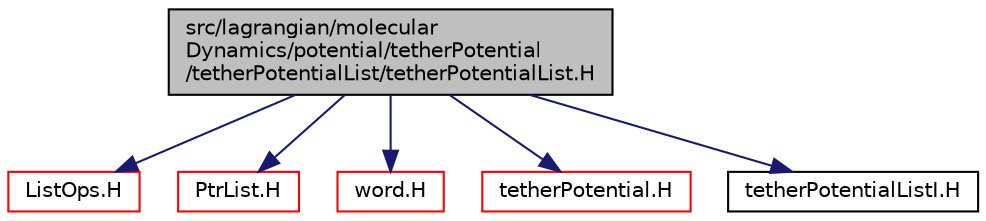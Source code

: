 digraph "src/lagrangian/molecularDynamics/potential/tetherPotential/tetherPotentialList/tetherPotentialList.H"
{
  bgcolor="transparent";
  edge [fontname="Helvetica",fontsize="10",labelfontname="Helvetica",labelfontsize="10"];
  node [fontname="Helvetica",fontsize="10",shape=record];
  Node1 [label="src/lagrangian/molecular\lDynamics/potential/tetherPotential\l/tetherPotentialList/tetherPotentialList.H",height=0.2,width=0.4,color="black", fillcolor="grey75", style="filled", fontcolor="black"];
  Node1 -> Node2 [color="midnightblue",fontsize="10",style="solid",fontname="Helvetica"];
  Node2 [label="ListOps.H",height=0.2,width=0.4,color="red",URL="$a07808.html",tooltip="Various functions to operate on Lists. "];
  Node1 -> Node3 [color="midnightblue",fontsize="10",style="solid",fontname="Helvetica"];
  Node3 [label="PtrList.H",height=0.2,width=0.4,color="red",URL="$a07818.html"];
  Node1 -> Node4 [color="midnightblue",fontsize="10",style="solid",fontname="Helvetica"];
  Node4 [label="word.H",height=0.2,width=0.4,color="red",URL="$a09173.html"];
  Node1 -> Node5 [color="midnightblue",fontsize="10",style="solid",fontname="Helvetica"];
  Node5 [label="tetherPotential.H",height=0.2,width=0.4,color="red",URL="$a07105.html"];
  Node1 -> Node6 [color="midnightblue",fontsize="10",style="solid",fontname="Helvetica"];
  Node6 [label="tetherPotentialListI.H",height=0.2,width=0.4,color="black",URL="$a07115.html"];
}
